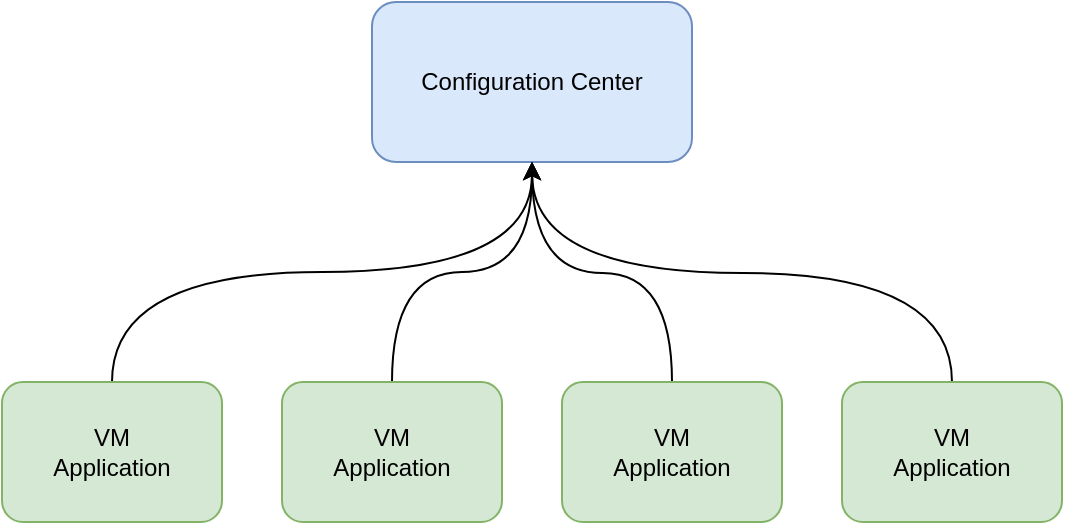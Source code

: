 <mxfile version="20.3.0" type="device"><diagram id="i4YPgVTZuHpKPjLa9wdK" name="第 1 页"><mxGraphModel dx="1106" dy="793" grid="1" gridSize="10" guides="1" tooltips="1" connect="1" arrows="1" fold="1" page="1" pageScale="1" pageWidth="827" pageHeight="1169" math="0" shadow="0"><root><mxCell id="0"/><mxCell id="1" parent="0"/><mxCell id="aWv-lIl7HpqbT0mnMTe2-1" value="Configuration Center" style="rounded=1;whiteSpace=wrap;html=1;fillColor=#dae8fc;strokeColor=#6c8ebf;" vertex="1" parent="1"><mxGeometry x="290" y="200" width="160" height="80" as="geometry"/></mxCell><mxCell id="aWv-lIl7HpqbT0mnMTe2-6" style="edgeStyle=orthogonalEdgeStyle;rounded=0;orthogonalLoop=1;jettySize=auto;html=1;exitX=0.5;exitY=0;exitDx=0;exitDy=0;entryX=0.5;entryY=1;entryDx=0;entryDy=0;curved=1;" edge="1" parent="1" source="aWv-lIl7HpqbT0mnMTe2-2" target="aWv-lIl7HpqbT0mnMTe2-1"><mxGeometry relative="1" as="geometry"/></mxCell><mxCell id="aWv-lIl7HpqbT0mnMTe2-2" value="VM&lt;br&gt;Application" style="rounded=1;whiteSpace=wrap;html=1;fillColor=#d5e8d4;strokeColor=#82b366;" vertex="1" parent="1"><mxGeometry x="105" y="390" width="110" height="70" as="geometry"/></mxCell><mxCell id="aWv-lIl7HpqbT0mnMTe2-7" style="edgeStyle=orthogonalEdgeStyle;curved=1;rounded=0;orthogonalLoop=1;jettySize=auto;html=1;exitX=0.5;exitY=0;exitDx=0;exitDy=0;entryX=0.5;entryY=1;entryDx=0;entryDy=0;" edge="1" parent="1" source="aWv-lIl7HpqbT0mnMTe2-3" target="aWv-lIl7HpqbT0mnMTe2-1"><mxGeometry relative="1" as="geometry"/></mxCell><mxCell id="aWv-lIl7HpqbT0mnMTe2-3" value="VM&lt;br&gt;Application" style="rounded=1;whiteSpace=wrap;html=1;fillColor=#d5e8d4;strokeColor=#82b366;" vertex="1" parent="1"><mxGeometry x="245" y="390" width="110" height="70" as="geometry"/></mxCell><mxCell id="aWv-lIl7HpqbT0mnMTe2-8" style="edgeStyle=orthogonalEdgeStyle;curved=1;rounded=0;orthogonalLoop=1;jettySize=auto;html=1;exitX=0.5;exitY=0;exitDx=0;exitDy=0;" edge="1" parent="1" source="aWv-lIl7HpqbT0mnMTe2-4"><mxGeometry relative="1" as="geometry"><mxPoint x="370" y="280" as="targetPoint"/></mxGeometry></mxCell><mxCell id="aWv-lIl7HpqbT0mnMTe2-4" value="VM&lt;br&gt;Application" style="rounded=1;whiteSpace=wrap;html=1;fillColor=#d5e8d4;strokeColor=#82b366;" vertex="1" parent="1"><mxGeometry x="385" y="390" width="110" height="70" as="geometry"/></mxCell><mxCell id="aWv-lIl7HpqbT0mnMTe2-9" style="edgeStyle=orthogonalEdgeStyle;curved=1;rounded=0;orthogonalLoop=1;jettySize=auto;html=1;exitX=0.5;exitY=0;exitDx=0;exitDy=0;" edge="1" parent="1" source="aWv-lIl7HpqbT0mnMTe2-5"><mxGeometry relative="1" as="geometry"><mxPoint x="370" y="280" as="targetPoint"/></mxGeometry></mxCell><mxCell id="aWv-lIl7HpqbT0mnMTe2-5" value="VM&lt;br&gt;Application" style="rounded=1;whiteSpace=wrap;html=1;fillColor=#d5e8d4;strokeColor=#82b366;" vertex="1" parent="1"><mxGeometry x="525" y="390" width="110" height="70" as="geometry"/></mxCell></root></mxGraphModel></diagram></mxfile>